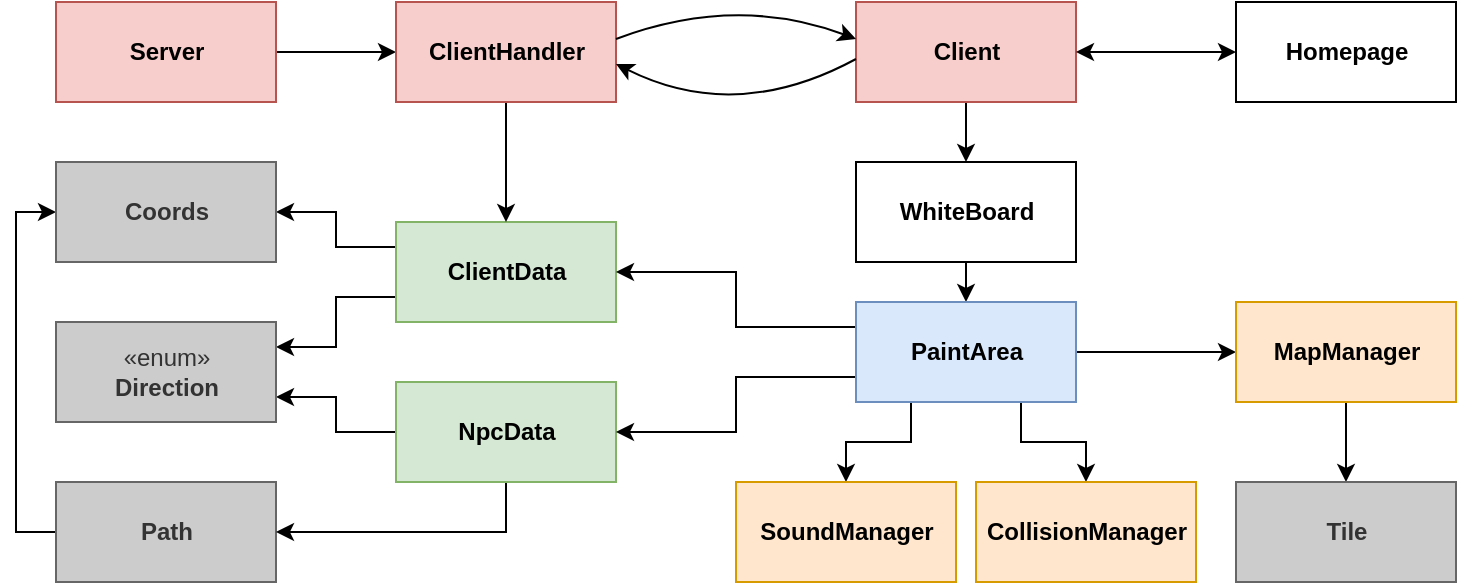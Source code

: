 <mxfile version="20.0.4" type="device"><diagram id="C5RBs43oDa-KdzZeNtuy" name="Page-1"><mxGraphModel dx="813" dy="401" grid="1" gridSize="10" guides="1" tooltips="1" connect="1" arrows="1" fold="1" page="1" pageScale="1" pageWidth="827" pageHeight="1169" math="0" shadow="0"><root><mxCell id="WIyWlLk6GJQsqaUBKTNV-0"/><mxCell id="WIyWlLk6GJQsqaUBKTNV-1" parent="WIyWlLk6GJQsqaUBKTNV-0"/><mxCell id="4jip_JsmKbGzkA_H1JdN-46" style="edgeStyle=orthogonalEdgeStyle;rounded=0;orthogonalLoop=1;jettySize=auto;html=1;exitX=1;exitY=0.5;exitDx=0;exitDy=0;entryX=0;entryY=0.5;entryDx=0;entryDy=0;" edge="1" parent="WIyWlLk6GJQsqaUBKTNV-1" source="4jip_JsmKbGzkA_H1JdN-5" target="4jip_JsmKbGzkA_H1JdN-11"><mxGeometry relative="1" as="geometry"/></mxCell><mxCell id="4jip_JsmKbGzkA_H1JdN-5" value="&lt;b&gt;Server&lt;br&gt;&lt;/b&gt;" style="html=1;strokeColor=#b85450;fillColor=#f8cecc;" vertex="1" parent="WIyWlLk6GJQsqaUBKTNV-1"><mxGeometry x="80" y="270" width="110" height="50" as="geometry"/></mxCell><mxCell id="4jip_JsmKbGzkA_H1JdN-43" style="edgeStyle=orthogonalEdgeStyle;rounded=0;orthogonalLoop=1;jettySize=auto;html=1;entryX=0;entryY=0.5;entryDx=0;entryDy=0;exitX=0;exitY=0.5;exitDx=0;exitDy=0;" edge="1" parent="WIyWlLk6GJQsqaUBKTNV-1" source="4jip_JsmKbGzkA_H1JdN-8" target="4jip_JsmKbGzkA_H1JdN-56"><mxGeometry relative="1" as="geometry"><mxPoint x="135" y="480" as="targetPoint"/></mxGeometry></mxCell><mxCell id="4jip_JsmKbGzkA_H1JdN-8" value="&lt;b&gt;Path&lt;br&gt;&lt;/b&gt;" style="html=1;strokeColor=#666666;fillColor=#CCCCCC;fontColor=#333333;" vertex="1" parent="WIyWlLk6GJQsqaUBKTNV-1"><mxGeometry x="80" y="510" width="110" height="50" as="geometry"/></mxCell><mxCell id="4jip_JsmKbGzkA_H1JdN-60" style="edgeStyle=orthogonalEdgeStyle;rounded=0;orthogonalLoop=1;jettySize=auto;html=1;exitX=0;exitY=0.25;exitDx=0;exitDy=0;entryX=1;entryY=0.5;entryDx=0;entryDy=0;" edge="1" parent="WIyWlLk6GJQsqaUBKTNV-1" source="4jip_JsmKbGzkA_H1JdN-10" target="4jip_JsmKbGzkA_H1JdN-56"><mxGeometry relative="1" as="geometry"/></mxCell><mxCell id="4jip_JsmKbGzkA_H1JdN-61" style="edgeStyle=orthogonalEdgeStyle;rounded=0;orthogonalLoop=1;jettySize=auto;html=1;exitX=0;exitY=0.75;exitDx=0;exitDy=0;entryX=1;entryY=0.25;entryDx=0;entryDy=0;" edge="1" parent="WIyWlLk6GJQsqaUBKTNV-1" source="4jip_JsmKbGzkA_H1JdN-10" target="4jip_JsmKbGzkA_H1JdN-55"><mxGeometry relative="1" as="geometry"/></mxCell><mxCell id="4jip_JsmKbGzkA_H1JdN-10" value="&lt;b&gt;ClientData&lt;br&gt;&lt;/b&gt;" style="html=1;strokeColor=#82b366;fillColor=#d5e8d4;" vertex="1" parent="WIyWlLk6GJQsqaUBKTNV-1"><mxGeometry x="250" y="380" width="110" height="50" as="geometry"/></mxCell><mxCell id="4jip_JsmKbGzkA_H1JdN-40" style="edgeStyle=orthogonalEdgeStyle;rounded=0;orthogonalLoop=1;jettySize=auto;html=1;exitX=0.5;exitY=1;exitDx=0;exitDy=0;entryX=0.5;entryY=0;entryDx=0;entryDy=0;" edge="1" parent="WIyWlLk6GJQsqaUBKTNV-1" source="4jip_JsmKbGzkA_H1JdN-11" target="4jip_JsmKbGzkA_H1JdN-10"><mxGeometry relative="1" as="geometry"/></mxCell><mxCell id="4jip_JsmKbGzkA_H1JdN-11" value="&lt;b&gt;ClientHandler&lt;br&gt;&lt;/b&gt;" style="html=1;strokeColor=#b85450;fillColor=#f8cecc;" vertex="1" parent="WIyWlLk6GJQsqaUBKTNV-1"><mxGeometry x="250" y="270" width="110" height="50" as="geometry"/></mxCell><mxCell id="4jip_JsmKbGzkA_H1JdN-30" style="edgeStyle=orthogonalEdgeStyle;rounded=0;orthogonalLoop=1;jettySize=auto;html=1;exitX=0.5;exitY=1;exitDx=0;exitDy=0;entryX=0.5;entryY=0;entryDx=0;entryDy=0;" edge="1" parent="WIyWlLk6GJQsqaUBKTNV-1" source="4jip_JsmKbGzkA_H1JdN-12" target="4jip_JsmKbGzkA_H1JdN-17"><mxGeometry relative="1" as="geometry"/></mxCell><mxCell id="4jip_JsmKbGzkA_H1JdN-12" value="&lt;b&gt;Client&lt;br&gt;&lt;/b&gt;" style="html=1;strokeColor=#b85450;fillColor=#f8cecc;" vertex="1" parent="WIyWlLk6GJQsqaUBKTNV-1"><mxGeometry x="480" y="270" width="110" height="50" as="geometry"/></mxCell><mxCell id="4jip_JsmKbGzkA_H1JdN-13" value="&lt;b&gt;Homepage&lt;br&gt;&lt;/b&gt;" style="html=1;strokeColor=default;" vertex="1" parent="WIyWlLk6GJQsqaUBKTNV-1"><mxGeometry x="670" y="270" width="110" height="50" as="geometry"/></mxCell><mxCell id="4jip_JsmKbGzkA_H1JdN-44" style="edgeStyle=orthogonalEdgeStyle;rounded=0;orthogonalLoop=1;jettySize=auto;html=1;exitX=0.5;exitY=1;exitDx=0;exitDy=0;entryX=1;entryY=0.5;entryDx=0;entryDy=0;" edge="1" parent="WIyWlLk6GJQsqaUBKTNV-1" source="4jip_JsmKbGzkA_H1JdN-16" target="4jip_JsmKbGzkA_H1JdN-8"><mxGeometry relative="1" as="geometry"><Array as="points"><mxPoint x="305" y="535"/></Array></mxGeometry></mxCell><mxCell id="4jip_JsmKbGzkA_H1JdN-58" style="edgeStyle=orthogonalEdgeStyle;rounded=0;orthogonalLoop=1;jettySize=auto;html=1;exitX=0;exitY=0.5;exitDx=0;exitDy=0;entryX=1;entryY=0.75;entryDx=0;entryDy=0;" edge="1" parent="WIyWlLk6GJQsqaUBKTNV-1" source="4jip_JsmKbGzkA_H1JdN-16" target="4jip_JsmKbGzkA_H1JdN-55"><mxGeometry relative="1" as="geometry"><Array as="points"><mxPoint x="220" y="485"/><mxPoint x="220" y="467"/></Array></mxGeometry></mxCell><mxCell id="4jip_JsmKbGzkA_H1JdN-16" value="&lt;b&gt;NpcData&lt;br&gt;&lt;/b&gt;" style="html=1;strokeColor=#82b366;fillColor=#d5e8d4;" vertex="1" parent="WIyWlLk6GJQsqaUBKTNV-1"><mxGeometry x="250" y="460" width="110" height="50" as="geometry"/></mxCell><mxCell id="4jip_JsmKbGzkA_H1JdN-31" style="edgeStyle=orthogonalEdgeStyle;rounded=0;orthogonalLoop=1;jettySize=auto;html=1;exitX=0.5;exitY=1;exitDx=0;exitDy=0;entryX=0.5;entryY=0;entryDx=0;entryDy=0;" edge="1" parent="WIyWlLk6GJQsqaUBKTNV-1" source="4jip_JsmKbGzkA_H1JdN-17" target="4jip_JsmKbGzkA_H1JdN-18"><mxGeometry relative="1" as="geometry"/></mxCell><mxCell id="4jip_JsmKbGzkA_H1JdN-17" value="&lt;b&gt;WhiteBoard&lt;br&gt;&lt;/b&gt;" style="html=1;" vertex="1" parent="WIyWlLk6GJQsqaUBKTNV-1"><mxGeometry x="480" y="350" width="110" height="50" as="geometry"/></mxCell><mxCell id="4jip_JsmKbGzkA_H1JdN-36" style="edgeStyle=orthogonalEdgeStyle;rounded=0;orthogonalLoop=1;jettySize=auto;html=1;exitX=0.75;exitY=1;exitDx=0;exitDy=0;entryX=0.5;entryY=0;entryDx=0;entryDy=0;" edge="1" parent="WIyWlLk6GJQsqaUBKTNV-1" source="4jip_JsmKbGzkA_H1JdN-18" target="4jip_JsmKbGzkA_H1JdN-21"><mxGeometry relative="1" as="geometry"><Array as="points"><mxPoint x="562" y="490"/><mxPoint x="595" y="490"/></Array></mxGeometry></mxCell><mxCell id="4jip_JsmKbGzkA_H1JdN-37" style="edgeStyle=orthogonalEdgeStyle;rounded=0;orthogonalLoop=1;jettySize=auto;html=1;exitX=0.25;exitY=1;exitDx=0;exitDy=0;entryX=0.5;entryY=0;entryDx=0;entryDy=0;" edge="1" parent="WIyWlLk6GJQsqaUBKTNV-1" source="4jip_JsmKbGzkA_H1JdN-18" target="4jip_JsmKbGzkA_H1JdN-20"><mxGeometry relative="1" as="geometry"><Array as="points"><mxPoint x="508" y="490"/><mxPoint x="475" y="490"/></Array></mxGeometry></mxCell><mxCell id="4jip_JsmKbGzkA_H1JdN-45" style="edgeStyle=orthogonalEdgeStyle;rounded=0;orthogonalLoop=1;jettySize=auto;html=1;exitX=1;exitY=0.5;exitDx=0;exitDy=0;entryX=0;entryY=0.5;entryDx=0;entryDy=0;" edge="1" parent="WIyWlLk6GJQsqaUBKTNV-1" source="4jip_JsmKbGzkA_H1JdN-18" target="4jip_JsmKbGzkA_H1JdN-19"><mxGeometry relative="1" as="geometry"/></mxCell><mxCell id="4jip_JsmKbGzkA_H1JdN-63" style="edgeStyle=orthogonalEdgeStyle;rounded=0;orthogonalLoop=1;jettySize=auto;html=1;exitX=0;exitY=0.75;exitDx=0;exitDy=0;entryX=1;entryY=0.5;entryDx=0;entryDy=0;" edge="1" parent="WIyWlLk6GJQsqaUBKTNV-1" source="4jip_JsmKbGzkA_H1JdN-18" target="4jip_JsmKbGzkA_H1JdN-16"><mxGeometry relative="1" as="geometry"/></mxCell><mxCell id="4jip_JsmKbGzkA_H1JdN-64" style="edgeStyle=orthogonalEdgeStyle;rounded=0;orthogonalLoop=1;jettySize=auto;html=1;exitX=0;exitY=0.25;exitDx=0;exitDy=0;entryX=1;entryY=0.5;entryDx=0;entryDy=0;" edge="1" parent="WIyWlLk6GJQsqaUBKTNV-1" source="4jip_JsmKbGzkA_H1JdN-18" target="4jip_JsmKbGzkA_H1JdN-10"><mxGeometry relative="1" as="geometry"/></mxCell><mxCell id="4jip_JsmKbGzkA_H1JdN-18" value="&lt;b&gt;PaintArea&lt;br&gt;&lt;/b&gt;" style="html=1;strokeColor=#6c8ebf;fillColor=#dae8fc;" vertex="1" parent="WIyWlLk6GJQsqaUBKTNV-1"><mxGeometry x="480" y="420" width="110" height="50" as="geometry"/></mxCell><mxCell id="4jip_JsmKbGzkA_H1JdN-33" style="edgeStyle=orthogonalEdgeStyle;rounded=0;orthogonalLoop=1;jettySize=auto;html=1;exitX=0.5;exitY=1;exitDx=0;exitDy=0;entryX=0.5;entryY=0;entryDx=0;entryDy=0;" edge="1" parent="WIyWlLk6GJQsqaUBKTNV-1" source="4jip_JsmKbGzkA_H1JdN-19" target="4jip_JsmKbGzkA_H1JdN-28"><mxGeometry relative="1" as="geometry"/></mxCell><mxCell id="4jip_JsmKbGzkA_H1JdN-19" value="&lt;b&gt;MapManager&lt;br&gt;&lt;/b&gt;" style="html=1;strokeColor=#d79b00;fillColor=#ffe6cc;" vertex="1" parent="WIyWlLk6GJQsqaUBKTNV-1"><mxGeometry x="670" y="420" width="110" height="50" as="geometry"/></mxCell><mxCell id="4jip_JsmKbGzkA_H1JdN-20" value="&lt;b&gt;SoundManager&lt;br&gt;&lt;/b&gt;" style="html=1;strokeColor=#d79b00;fillColor=#ffe6cc;" vertex="1" parent="WIyWlLk6GJQsqaUBKTNV-1"><mxGeometry x="420" y="510" width="110" height="50" as="geometry"/></mxCell><mxCell id="4jip_JsmKbGzkA_H1JdN-21" value="&lt;b&gt;CollisionManager&lt;br&gt;&lt;/b&gt;" style="html=1;strokeColor=#d79b00;fillColor=#ffe6cc;" vertex="1" parent="WIyWlLk6GJQsqaUBKTNV-1"><mxGeometry x="540" y="510" width="110" height="50" as="geometry"/></mxCell><mxCell id="4jip_JsmKbGzkA_H1JdN-26" value="" style="curved=1;endArrow=classic;html=1;rounded=0;exitX=1;exitY=0.25;exitDx=0;exitDy=0;entryX=0;entryY=0.25;entryDx=0;entryDy=0;" edge="1" parent="WIyWlLk6GJQsqaUBKTNV-1"><mxGeometry width="50" height="50" relative="1" as="geometry"><mxPoint x="360" y="288.5" as="sourcePoint"/><mxPoint x="480" y="288.5" as="targetPoint"/><Array as="points"><mxPoint x="420" y="266"/></Array></mxGeometry></mxCell><mxCell id="4jip_JsmKbGzkA_H1JdN-27" value="" style="curved=1;endArrow=classic;html=1;rounded=0;exitX=0;exitY=0.75;exitDx=0;exitDy=0;" edge="1" parent="WIyWlLk6GJQsqaUBKTNV-1"><mxGeometry width="50" height="50" relative="1" as="geometry"><mxPoint x="480" y="298.5" as="sourcePoint"/><mxPoint x="360" y="301" as="targetPoint"/><Array as="points"><mxPoint x="420" y="331"/></Array></mxGeometry></mxCell><mxCell id="4jip_JsmKbGzkA_H1JdN-28" value="&lt;b&gt;Tile&lt;br&gt;&lt;/b&gt;" style="html=1;strokeColor=#666666;fillColor=#CCCCCC;fontColor=#333333;" vertex="1" parent="WIyWlLk6GJQsqaUBKTNV-1"><mxGeometry x="670" y="510" width="110" height="50" as="geometry"/></mxCell><mxCell id="4jip_JsmKbGzkA_H1JdN-49" value="" style="endArrow=classic;startArrow=classic;html=1;rounded=0;entryX=0;entryY=0.5;entryDx=0;entryDy=0;exitX=1;exitY=0.5;exitDx=0;exitDy=0;" edge="1" parent="WIyWlLk6GJQsqaUBKTNV-1" source="4jip_JsmKbGzkA_H1JdN-12" target="4jip_JsmKbGzkA_H1JdN-13"><mxGeometry width="50" height="50" relative="1" as="geometry"><mxPoint x="380" y="530" as="sourcePoint"/><mxPoint x="430" y="480" as="targetPoint"/></mxGeometry></mxCell><mxCell id="4jip_JsmKbGzkA_H1JdN-55" value="«enum»&lt;br&gt;&lt;b&gt;Direction&lt;br&gt;&lt;/b&gt;" style="html=1;strokeColor=#666666;fillColor=#CCCCCC;fontColor=#333333;" vertex="1" parent="WIyWlLk6GJQsqaUBKTNV-1"><mxGeometry x="80" y="430" width="110" height="50" as="geometry"/></mxCell><mxCell id="4jip_JsmKbGzkA_H1JdN-56" value="&lt;b&gt;Coords&lt;br&gt;&lt;/b&gt;" style="html=1;strokeColor=#666666;fillColor=#CCCCCC;fontColor=#333333;" vertex="1" parent="WIyWlLk6GJQsqaUBKTNV-1"><mxGeometry x="80" y="350" width="110" height="50" as="geometry"/></mxCell></root></mxGraphModel></diagram></mxfile>